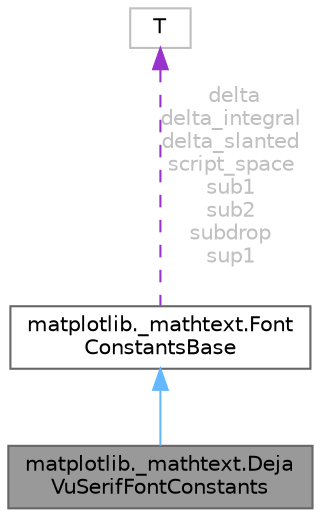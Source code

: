 digraph "matplotlib._mathtext.DejaVuSerifFontConstants"
{
 // LATEX_PDF_SIZE
  bgcolor="transparent";
  edge [fontname=Helvetica,fontsize=10,labelfontname=Helvetica,labelfontsize=10];
  node [fontname=Helvetica,fontsize=10,shape=box,height=0.2,width=0.4];
  Node1 [id="Node000001",label="matplotlib._mathtext.Deja\lVuSerifFontConstants",height=0.2,width=0.4,color="gray40", fillcolor="grey60", style="filled", fontcolor="black",tooltip=" "];
  Node2 -> Node1 [id="edge3_Node000001_Node000002",dir="back",color="steelblue1",style="solid",tooltip=" "];
  Node2 [id="Node000002",label="matplotlib._mathtext.Font\lConstantsBase",height=0.2,width=0.4,color="gray40", fillcolor="white", style="filled",URL="$d3/de0/classmatplotlib_1_1__mathtext_1_1FontConstantsBase.html",tooltip=" "];
  Node3 -> Node2 [id="edge4_Node000002_Node000003",dir="back",color="darkorchid3",style="dashed",tooltip=" ",label=" delta\ndelta_integral\ndelta_slanted\nscript_space\nsub1\nsub2\nsubdrop\nsup1",fontcolor="grey" ];
  Node3 [id="Node000003",label="T",height=0.2,width=0.4,color="grey75", fillcolor="white", style="filled",tooltip=" "];
}
